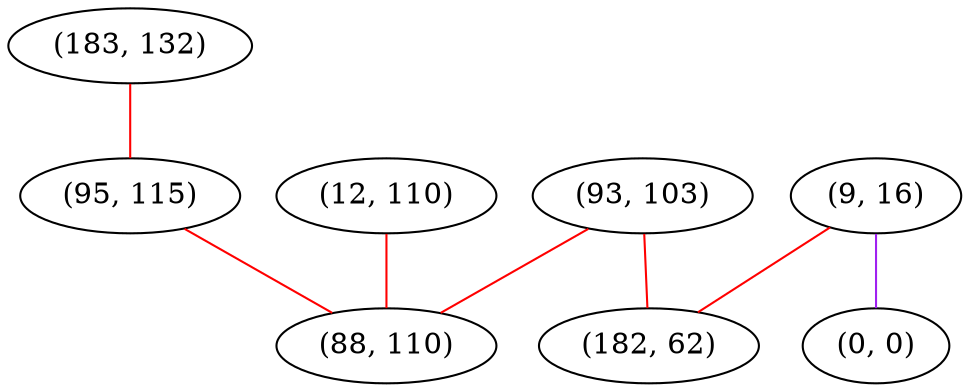graph "" {
"(183, 132)";
"(93, 103)";
"(12, 110)";
"(95, 115)";
"(88, 110)";
"(9, 16)";
"(0, 0)";
"(182, 62)";
"(183, 132)" -- "(95, 115)"  [color=red, key=0, weight=1];
"(93, 103)" -- "(88, 110)"  [color=red, key=0, weight=1];
"(93, 103)" -- "(182, 62)"  [color=red, key=0, weight=1];
"(12, 110)" -- "(88, 110)"  [color=red, key=0, weight=1];
"(95, 115)" -- "(88, 110)"  [color=red, key=0, weight=1];
"(9, 16)" -- "(0, 0)"  [color=purple, key=0, weight=4];
"(9, 16)" -- "(182, 62)"  [color=red, key=0, weight=1];
}
